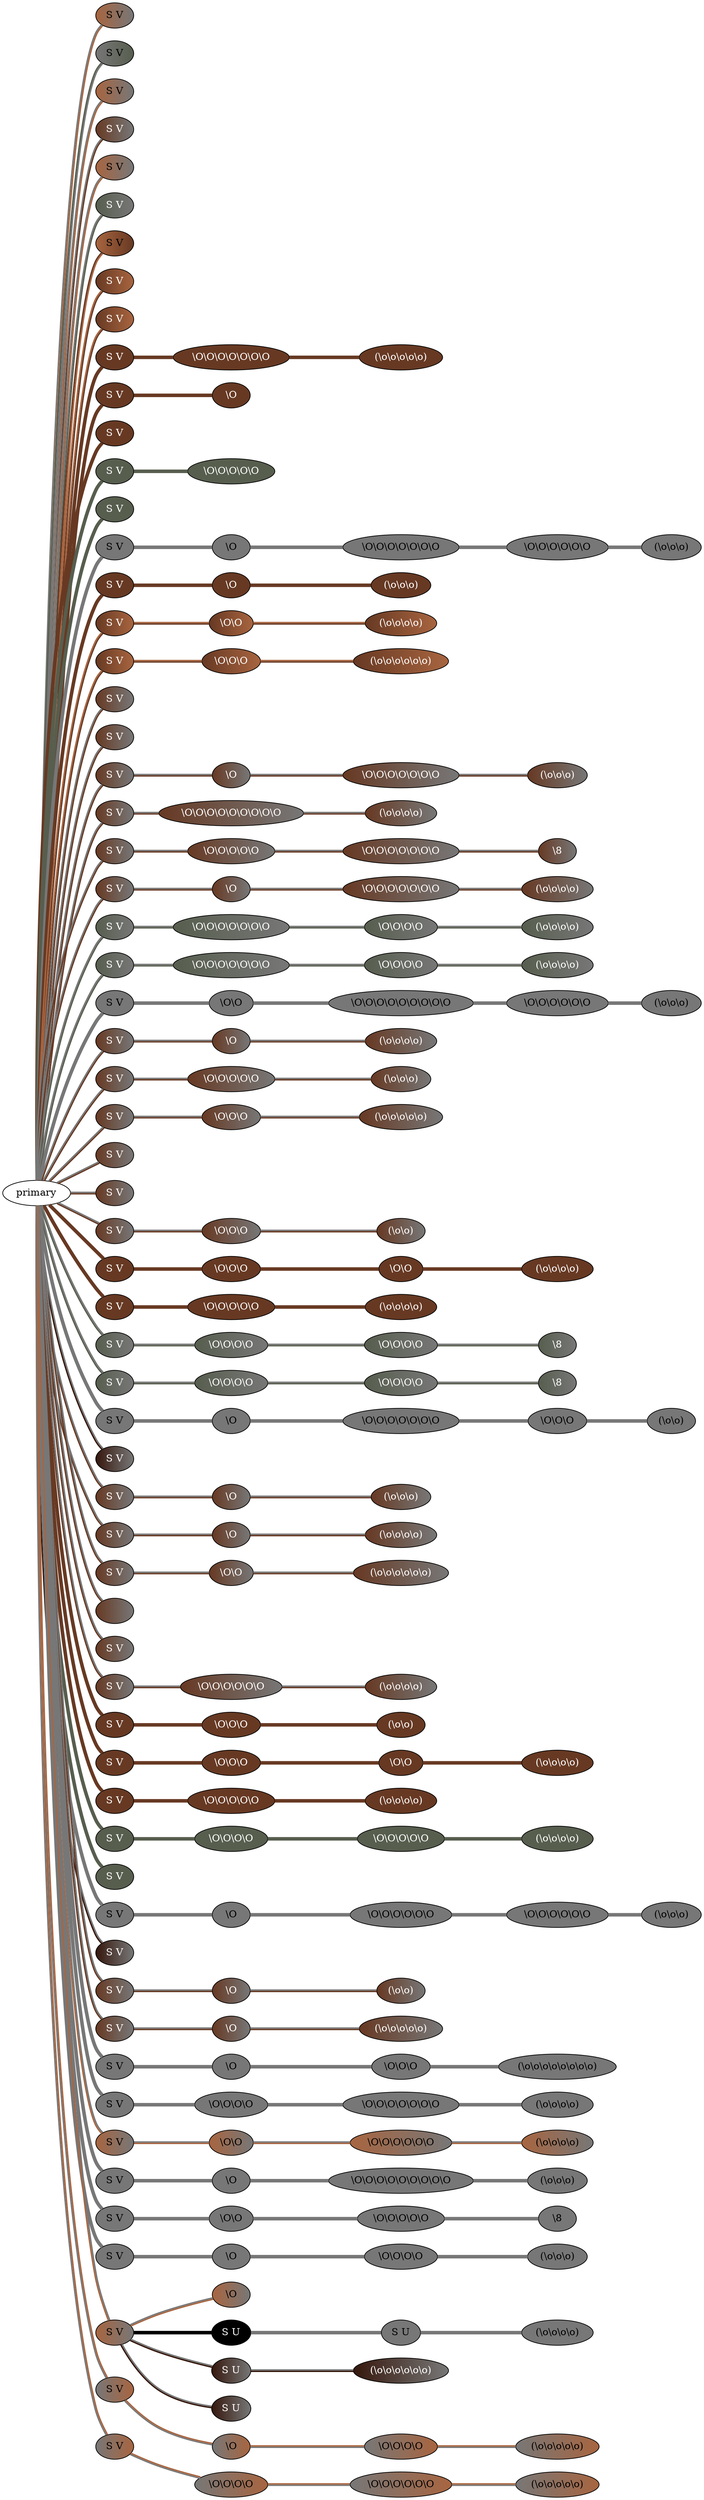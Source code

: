 graph {
 graph [rankdir=LR]
"1" [qtype="pendant_node", pendant_colors="#A86540:#777777", pendant_ply="S", pendant_attach="V", pendant_length="3.5", label="S V", style=filled, fillcolor="#A86540:#777777", fontcolor="#000000"]
"primary" -- "1" [qtype="pendant_link",penwidth=2,color="#A86540:#777777"]
"2" [qtype="pendant_node", pendant_colors="#777777:#575E4E", pendant_ply="S", pendant_attach="V", pendant_length="37.0", label="S V", style=filled, fillcolor="#777777:#575E4E", fontcolor="#000000"]
"primary" -- "2" [qtype="pendant_link",penwidth=2,color="#777777:#575E4E"]
"3" [qtype="pendant_node", pendant_colors="#A86540:#777777", pendant_ply="S", pendant_attach="V", pendant_length="73.0", label="S V", style=filled, fillcolor="#A86540:#777777", fontcolor="#000000"]
"primary" -- "3" [qtype="pendant_link",penwidth=2,color="#A86540:#777777"]
"4" [qtype="pendant_node", pendant_colors="#673923:#777777", pendant_ply="S", pendant_attach="V", pendant_length="11.0", label="S V", style=filled, fillcolor="#673923:#777777", fontcolor="#ffffff"]
"primary" -- "4" [qtype="pendant_link",penwidth=2,color="#673923:#777777"]
"5" [qtype="pendant_node", pendant_colors="#A86540:#777777", pendant_ply="S", pendant_attach="V", pendant_length="45.0", label="S V", style=filled, fillcolor="#A86540:#777777", fontcolor="#000000"]
"primary" -- "5" [qtype="pendant_link",penwidth=2,color="#A86540:#777777"]
"6" [qtype="pendant_node", pendant_colors="#575E4E:#777777", pendant_ply="S", pendant_attach="V", pendant_length="55.0", label="S V", style=filled, fillcolor="#575E4E:#777777", fontcolor="#ffffff"]
"primary" -- "6" [qtype="pendant_link",penwidth=2,color="#575E4E:#777777"]
"7" [qtype="pendant_node", pendant_colors="#A86540:#673923", pendant_ply="S", pendant_attach="V", pendant_length="41.0", label="S V", style=filled, fillcolor="#A86540:#673923", fontcolor="#000000"]
"primary" -- "7" [qtype="pendant_link",penwidth=2,color="#A86540:#673923"]
"8" [qtype="pendant_node", pendant_colors="#673923:#A86540", pendant_ply="S", pendant_attach="V", pendant_length="40.0", label="S V", style=filled, fillcolor="#673923:#A86540", fontcolor="#ffffff"]
"primary" -- "8" [qtype="pendant_link",penwidth=2,color="#673923:#A86540"]
"9" [qtype="pendant_node", pendant_colors="#673923:#A86540", pendant_ply="S", pendant_attach="V", pendant_length="3.0", label="S V", style=filled, fillcolor="#673923:#A86540", fontcolor="#ffffff"]
"primary" -- "9" [qtype="pendant_link",penwidth=2,color="#673923:#A86540"]
"10" [qtype="pendant_node", pendant_colors="#673923", pendant_ply="S", pendant_attach="V", pendant_length="35.0", label="S V", style=filled, fillcolor="#673923", fontcolor="#ffffff"]
"primary" -- "10" [qtype="pendant_link",penwidth=5,color="#673923"]
"10:0" [qtype="knot_node", knot_value="7", knot_type="S", knot_position="16.0", knot_spin="Z", label="\\O\\O\\O\\O\\O\\O\\O", style=filled, fillcolor="#673923" , fontcolor="#ffffff"]
"10" -- "10:0" [qtype="knot_link",penwidth=5,color="#673923"]
"10:1" [qtype="knot_node", knot_value="5", knot_type="L", knot_position="22.0", knot_spin="Z", label="(\\o\\o\\o\\o\\o)", style=filled, fillcolor="#673923" , fontcolor="#ffffff"]
"10:0" -- "10:1" [qtype="knot_link",penwidth=5,color="#673923"]
"11" [qtype="pendant_node", pendant_colors="#673923", pendant_ply="S", pendant_attach="V", pendant_length="9.5", label="S V", style=filled, fillcolor="#673923", fontcolor="#ffffff"]
"primary" -- "11" [qtype="pendant_link",penwidth=5,color="#673923"]
"11:0" [qtype="knot_node", knot_value="1", knot_type="S", knot_position="9.5", knot_spin="Z", label="\\O", style=filled, fillcolor="#673923" , fontcolor="#ffffff"]
"11" -- "11:0" [qtype="knot_link",penwidth=5,color="#673923"]
"12" [qtype="pendant_node", pendant_colors="#673923", pendant_ply="S", pendant_attach="V", pendant_length="1.0", label="S V", style=filled, fillcolor="#673923", fontcolor="#ffffff"]
"primary" -- "12" [qtype="pendant_link",penwidth=5,color="#673923"]
"13" [qtype="pendant_node", pendant_colors="#575E4E", pendant_ply="S", pendant_attach="V", pendant_length="15.0", label="S V", style=filled, fillcolor="#575E4E", fontcolor="#ffffff"]
"primary" -- "13" [qtype="pendant_link",penwidth=5,color="#575E4E"]
"13:0" [qtype="knot_node", knot_value="5", knot_type="S", knot_position="10.0", knot_spin="Z", label="\\O\\O\\O\\O\\O", style=filled, fillcolor="#575E4E" , fontcolor="#ffffff"]
"13" -- "13:0" [qtype="knot_link",penwidth=5,color="#575E4E"]
"14" [qtype="pendant_node", pendant_colors="#575E4E", pendant_ply="S", pendant_attach="V", pendant_length="1.0", label="S V", style=filled, fillcolor="#575E4E", fontcolor="#ffffff"]
"primary" -- "14" [qtype="pendant_link",penwidth=5,color="#575E4E"]
"15" [qtype="pendant_node", pendant_colors="#777777", pendant_ply="S", pendant_attach="V", pendant_length="32.0", label="S V", style=filled, fillcolor="#777777", fontcolor="#000000"]
"primary" -- "15" [qtype="pendant_link",penwidth=5,color="#777777"]
"15:0" [qtype="knot_node", knot_value="1", knot_type="S", knot_position="3.0", knot_spin="Z", label="\\O", style=filled, fillcolor="#777777" , fontcolor="#000000"]
"15" -- "15:0" [qtype="knot_link",penwidth=5,color="#777777"]
"15:1" [qtype="knot_node", knot_value="7", knot_type="S", knot_position="9.5", knot_spin="Z", label="\\O\\O\\O\\O\\O\\O\\O", style=filled, fillcolor="#777777" , fontcolor="#000000"]
"15:0" -- "15:1" [qtype="knot_link",penwidth=5,color="#777777"]
"15:2" [qtype="knot_node", knot_value="6", knot_type="S", knot_position="16.0", knot_spin="Z", label="\\O\\O\\O\\O\\O\\O", style=filled, fillcolor="#777777" , fontcolor="#000000"]
"15:1" -- "15:2" [qtype="knot_link",penwidth=5,color="#777777"]
"15:3" [qtype="knot_node", knot_value="3", knot_type="L", knot_position="21.5", knot_spin="Z", label="(\\o\\o\\o)", style=filled, fillcolor="#777777" , fontcolor="#000000"]
"15:2" -- "15:3" [qtype="knot_link",penwidth=5,color="#777777"]
"16" [qtype="pendant_node", pendant_colors="#673923", pendant_ply="S", pendant_attach="V", pendant_length="35.0", label="S V", style=filled, fillcolor="#673923", fontcolor="#ffffff"]
"primary" -- "16" [qtype="pendant_link",penwidth=5,color="#673923"]
"16:0" [qtype="knot_node", knot_value="1", knot_type="S", knot_position="16.0", knot_spin="Z", label="\\O", style=filled, fillcolor="#673923" , fontcolor="#ffffff"]
"16" -- "16:0" [qtype="knot_link",penwidth=5,color="#673923"]
"16:1" [qtype="knot_node", knot_value="3", knot_type="L", knot_position="23.0", knot_spin="Z", label="(\\o\\o\\o)", style=filled, fillcolor="#673923" , fontcolor="#ffffff"]
"16:0" -- "16:1" [qtype="knot_link",penwidth=5,color="#673923"]
"17" [qtype="pendant_node", pendant_colors="#673923:#A86540", pendant_ply="S", pendant_attach="V", pendant_length="37.0", label="S V", style=filled, fillcolor="#673923:#A86540", fontcolor="#ffffff"]
"primary" -- "17" [qtype="pendant_link",penwidth=2,color="#673923:#A86540"]
"17:0" [qtype="knot_node", knot_value="2", knot_type="S", knot_position="16.0", knot_spin="Z", label="\\O\\O", style=filled, fillcolor="#673923:#A86540" , fontcolor="#ffffff"]
"17" -- "17:0" [qtype="knot_link",penwidth=2,color="#673923:#A86540"]
"17:1" [qtype="knot_node", knot_value="4", knot_type="L", knot_position="24.0", knot_spin="Z", label="(\\o\\o\\o\\o)", style=filled, fillcolor="#673923:#A86540" , fontcolor="#ffffff"]
"17:0" -- "17:1" [qtype="knot_link",penwidth=2,color="#673923:#A86540"]
"18" [qtype="pendant_node", pendant_colors="#673923:#A86540", pendant_ply="S", pendant_attach="V", pendant_length="31.0", label="S V", style=filled, fillcolor="#673923:#A86540", fontcolor="#ffffff"]
"primary" -- "18" [qtype="pendant_link",penwidth=2,color="#673923:#A86540"]
"18:0" [qtype="knot_node", knot_value="3", knot_type="S", knot_position="16.0", knot_spin="Z", label="\\O\\O\\O", style=filled, fillcolor="#673923:#A86540" , fontcolor="#ffffff"]
"18" -- "18:0" [qtype="knot_link",penwidth=2,color="#673923:#A86540"]
"18:1" [qtype="knot_node", knot_value="6", knot_type="L", knot_position="22.0", knot_spin="Z", label="(\\o\\o\\o\\o\\o\\o)", style=filled, fillcolor="#673923:#A86540" , fontcolor="#ffffff"]
"18:0" -- "18:1" [qtype="knot_link",penwidth=2,color="#673923:#A86540"]
"19" [qtype="pendant_node", pendant_colors="#673923:#777777", pendant_ply="S", pendant_attach="V", pendant_length="44.0", label="S V", style=filled, fillcolor="#673923:#777777", fontcolor="#ffffff"]
"primary" -- "19" [qtype="pendant_link",penwidth=2,color="#673923:#777777"]
"20" [qtype="pendant_node", pendant_colors="#673923:#777777", pendant_ply="S", pendant_attach="V", pendant_length="47.0", label="S V", style=filled, fillcolor="#673923:#777777", fontcolor="#ffffff"]
"primary" -- "20" [qtype="pendant_link",penwidth=2,color="#673923:#777777"]
"21" [qtype="pendant_node", pendant_colors="#673923:#777777", pendant_ply="S", pendant_attach="V", pendant_length="42.0", label="S V", style=filled, fillcolor="#673923:#777777", fontcolor="#ffffff"]
"primary" -- "21" [qtype="pendant_link",penwidth=2,color="#673923:#777777"]
"21:0" [qtype="knot_node", knot_value="1", knot_type="S", knot_position="9.0", knot_spin="Z", label="\\O", style=filled, fillcolor="#673923:#777777" , fontcolor="#ffffff"]
"21" -- "21:0" [qtype="knot_link",penwidth=2,color="#673923:#777777"]
"21:1" [qtype="knot_node", knot_value="7", knot_type="S", knot_position="15.5", knot_spin="Z", label="\\O\\O\\O\\O\\O\\O\\O", style=filled, fillcolor="#673923:#777777" , fontcolor="#ffffff"]
"21:0" -- "21:1" [qtype="knot_link",penwidth=2,color="#673923:#777777"]
"21:2" [qtype="knot_node", knot_value="3", knot_type="L", knot_position="21.5", knot_spin="Z", label="(\\o\\o\\o)", style=filled, fillcolor="#673923:#777777" , fontcolor="#ffffff"]
"21:1" -- "21:2" [qtype="knot_link",penwidth=2,color="#673923:#777777"]
"22" [qtype="pendant_node", pendant_colors="#673923:#777777", pendant_ply="S", pendant_attach="V", pendant_length="29.0", label="S V", style=filled, fillcolor="#673923:#777777", fontcolor="#ffffff"]
"primary" -- "22" [qtype="pendant_link",penwidth=2,color="#673923:#777777"]
"22:0" [qtype="knot_node", knot_value="9", knot_type="S", knot_position="15.0", knot_spin="Z", label="\\O\\O\\O\\O\\O\\O\\O\\O\\O", style=filled, fillcolor="#673923:#777777" , fontcolor="#ffffff"]
"22" -- "22:0" [qtype="knot_link",penwidth=2,color="#673923:#777777"]
"22:1" [qtype="knot_node", knot_value="4", knot_type="L", knot_position="21.0", knot_spin="Z", label="(\\o\\o\\o\\o)", style=filled, fillcolor="#673923:#777777" , fontcolor="#ffffff"]
"22:0" -- "22:1" [qtype="knot_link",penwidth=2,color="#673923:#777777"]
"23" [qtype="pendant_node", pendant_colors="#673923:#777777", pendant_ply="S", pendant_attach="V", pendant_length="26.0", label="S V", style=filled, fillcolor="#673923:#777777", fontcolor="#ffffff"]
"primary" -- "23" [qtype="pendant_link",penwidth=2,color="#673923:#777777"]
"23:0" [qtype="knot_node", knot_value="5", knot_type="S", knot_position="9.5", knot_spin="Z", label="\\O\\O\\O\\O\\O", style=filled, fillcolor="#673923:#777777" , fontcolor="#ffffff"]
"23" -- "23:0" [qtype="knot_link",penwidth=2,color="#673923:#777777"]
"23:1" [qtype="knot_node", knot_value="7", knot_type="S", knot_position="16.0", knot_spin="Z", label="\\O\\O\\O\\O\\O\\O\\O", style=filled, fillcolor="#673923:#777777" , fontcolor="#ffffff"]
"23:0" -- "23:1" [qtype="knot_link",penwidth=2,color="#673923:#777777"]
"23:2" [qtype="knot_node", knot_value="1", knot_type="E", knot_position="22.0", knot_spin="Z", label="\\8", style=filled, fillcolor="#673923:#777777" , fontcolor="#ffffff"]
"23:1" -- "23:2" [qtype="knot_link",penwidth=2,color="#673923:#777777"]
"24" [qtype="pendant_node", pendant_colors="#673923:#777777", pendant_ply="S", pendant_attach="V", pendant_length="32.0", label="S V", style=filled, fillcolor="#673923:#777777", fontcolor="#ffffff"]
"primary" -- "24" [qtype="pendant_link",penwidth=2,color="#673923:#777777"]
"24:0" [qtype="knot_node", knot_value="1", knot_type="S", knot_position="9.0", knot_spin="Z", label="\\O", style=filled, fillcolor="#673923:#777777" , fontcolor="#ffffff"]
"24" -- "24:0" [qtype="knot_link",penwidth=2,color="#673923:#777777"]
"24:1" [qtype="knot_node", knot_value="7", knot_type="S", knot_position="16.0", knot_spin="Z", label="\\O\\O\\O\\O\\O\\O\\O", style=filled, fillcolor="#673923:#777777" , fontcolor="#ffffff"]
"24:0" -- "24:1" [qtype="knot_link",penwidth=2,color="#673923:#777777"]
"24:2" [qtype="knot_node", knot_value="4", knot_type="L", knot_position="21.5", knot_spin="Z", label="(\\o\\o\\o\\o)", style=filled, fillcolor="#673923:#777777" , fontcolor="#ffffff"]
"24:1" -- "24:2" [qtype="knot_link",penwidth=2,color="#673923:#777777"]
"25" [qtype="pendant_node", pendant_colors="#575E4E:#777777", pendant_ply="S", pendant_attach="V", pendant_length="38.0", label="S V", style=filled, fillcolor="#575E4E:#777777", fontcolor="#ffffff"]
"primary" -- "25" [qtype="pendant_link",penwidth=2,color="#575E4E:#777777"]
"25:0" [qtype="knot_node", knot_value="7", knot_type="S", knot_position="10.0", knot_spin="Z", label="\\O\\O\\O\\O\\O\\O\\O", style=filled, fillcolor="#575E4E:#777777" , fontcolor="#ffffff"]
"25" -- "25:0" [qtype="knot_link",penwidth=2,color="#575E4E:#777777"]
"25:1" [qtype="knot_node", knot_value="4", knot_type="S", knot_position="16.5", knot_spin="Z", label="\\O\\O\\O\\O", style=filled, fillcolor="#575E4E:#777777" , fontcolor="#ffffff"]
"25:0" -- "25:1" [qtype="knot_link",penwidth=2,color="#575E4E:#777777"]
"25:2" [qtype="knot_node", knot_value="4", knot_type="L", knot_position="23.0", knot_spin="Z", label="(\\o\\o\\o\\o)", style=filled, fillcolor="#575E4E:#777777" , fontcolor="#ffffff"]
"25:1" -- "25:2" [qtype="knot_link",penwidth=2,color="#575E4E:#777777"]
"26" [qtype="pendant_node", pendant_colors="#575E4E:#777777", pendant_ply="S", pendant_attach="V", pendant_length="41.0", label="S V", style=filled, fillcolor="#575E4E:#777777", fontcolor="#ffffff"]
"primary" -- "26" [qtype="pendant_link",penwidth=2,color="#575E4E:#777777"]
"26:0" [qtype="knot_node", knot_value="7", knot_type="S", knot_position="10.0", knot_spin="Z", label="\\O\\O\\O\\O\\O\\O\\O", style=filled, fillcolor="#575E4E:#777777" , fontcolor="#ffffff"]
"26" -- "26:0" [qtype="knot_link",penwidth=2,color="#575E4E:#777777"]
"26:1" [qtype="knot_node", knot_value="4", knot_type="S", knot_position="16.0", knot_spin="Z", label="\\O\\O\\O\\O", style=filled, fillcolor="#575E4E:#777777" , fontcolor="#ffffff"]
"26:0" -- "26:1" [qtype="knot_link",penwidth=2,color="#575E4E:#777777"]
"26:2" [qtype="knot_node", knot_value="4", knot_type="L", knot_position="22.0", knot_spin="Z", label="(\\o\\o\\o\\o)", style=filled, fillcolor="#575E4E:#777777" , fontcolor="#ffffff"]
"26:1" -- "26:2" [qtype="knot_link",penwidth=2,color="#575E4E:#777777"]
"27" [qtype="pendant_node", pendant_colors="#777777", pendant_ply="S", pendant_attach="V", pendant_length="29.0", label="S V", style=filled, fillcolor="#777777", fontcolor="#000000"]
"primary" -- "27" [qtype="pendant_link",penwidth=5,color="#777777"]
"27:0" [qtype="knot_node", knot_value="2", knot_type="S", knot_position="3.0", knot_spin="Z", label="\\O\\O", style=filled, fillcolor="#777777" , fontcolor="#000000"]
"27" -- "27:0" [qtype="knot_link",penwidth=5,color="#777777"]
"27:1" [qtype="knot_node", knot_value="9", knot_type="S", knot_position="10.0", knot_spin="Z", label="\\O\\O\\O\\O\\O\\O\\O\\O\\O", style=filled, fillcolor="#777777" , fontcolor="#000000"]
"27:0" -- "27:1" [qtype="knot_link",penwidth=5,color="#777777"]
"27:2" [qtype="knot_node", knot_value="6", knot_type="S", knot_position="16.0", knot_spin="Z", label="\\O\\O\\O\\O\\O\\O", style=filled, fillcolor="#777777" , fontcolor="#000000"]
"27:1" -- "27:2" [qtype="knot_link",penwidth=5,color="#777777"]
"27:3" [qtype="knot_node", knot_value="3", knot_type="L", knot_position="22.0", knot_spin="Z", label="(\\o\\o\\o)", style=filled, fillcolor="#777777" , fontcolor="#000000"]
"27:2" -- "27:3" [qtype="knot_link",penwidth=5,color="#777777"]
"28" [qtype="pendant_node", pendant_colors="#673923:#777777", pendant_ply="S", pendant_attach="V", pendant_length="35.0", label="S V", style=filled, fillcolor="#673923:#777777", fontcolor="#ffffff"]
"primary" -- "28" [qtype="pendant_link",penwidth=2,color="#673923:#777777"]
"28:0" [qtype="knot_node", knot_value="1", knot_type="S", knot_position="16.0", knot_spin="Z", label="\\O", style=filled, fillcolor="#673923:#777777" , fontcolor="#ffffff"]
"28" -- "28:0" [qtype="knot_link",penwidth=2,color="#673923:#777777"]
"28:1" [qtype="knot_node", knot_value="4", knot_type="L", knot_position="23.0", knot_spin="Z", label="(\\o\\o\\o\\o)", style=filled, fillcolor="#673923:#777777" , fontcolor="#ffffff"]
"28:0" -- "28:1" [qtype="knot_link",penwidth=2,color="#673923:#777777"]
"29" [qtype="pendant_node", pendant_colors="#673923:#777777", pendant_ply="S", pendant_attach="V", pendant_length="31.0", label="S V", style=filled, fillcolor="#673923:#777777", fontcolor="#ffffff"]
"primary" -- "29" [qtype="pendant_link",penwidth=2,color="#673923:#777777"]
"29:0" [qtype="knot_node", knot_value="5", knot_type="S", knot_position="16.5", knot_spin="Z", label="\\O\\O\\O\\O\\O", style=filled, fillcolor="#673923:#777777" , fontcolor="#ffffff"]
"29" -- "29:0" [qtype="knot_link",penwidth=2,color="#673923:#777777"]
"29:1" [qtype="knot_node", knot_value="3", knot_type="L", knot_position="23.0", knot_spin="Z", label="(\\o\\o\\o)", style=filled, fillcolor="#673923:#777777" , fontcolor="#ffffff"]
"29:0" -- "29:1" [qtype="knot_link",penwidth=2,color="#673923:#777777"]
"30" [qtype="pendant_node", pendant_colors="#673923:#777777", pendant_ply="S", pendant_attach="V", pendant_length="39.0", label="S V", style=filled, fillcolor="#673923:#777777", fontcolor="#ffffff"]
"primary" -- "30" [qtype="pendant_link",penwidth=2,color="#673923:#777777"]
"30:0" [qtype="knot_node", knot_value="3", knot_type="S", knot_position="16.0", knot_spin="Z", label="\\O\\O\\O", style=filled, fillcolor="#673923:#777777" , fontcolor="#ffffff"]
"30" -- "30:0" [qtype="knot_link",penwidth=2,color="#673923:#777777"]
"30:1" [qtype="knot_node", knot_value="5", knot_type="L", knot_position="22.0", knot_spin="Z", label="(\\o\\o\\o\\o\\o)", style=filled, fillcolor="#673923:#777777" , fontcolor="#ffffff"]
"30:0" -- "30:1" [qtype="knot_link",penwidth=2,color="#673923:#777777"]
"31" [qtype="pendant_node", pendant_colors="#673923:#777777", pendant_ply="S", pendant_attach="V", pendant_length="50.0", label="S V", style=filled, fillcolor="#673923:#777777", fontcolor="#ffffff"]
"primary" -- "31" [qtype="pendant_link",penwidth=2,color="#673923:#777777"]
"32" [qtype="pendant_node", pendant_colors="#673923:#777777", pendant_ply="S", pendant_attach="V", pendant_length="8.0", label="S V", style=filled, fillcolor="#673923:#777777", fontcolor="#ffffff"]
"primary" -- "32" [qtype="pendant_link",penwidth=2,color="#673923:#777777"]
"33" [qtype="pendant_node", pendant_colors="#673923:#777777", pendant_ply="S", pendant_attach="V", pendant_length="46.0", label="S V", style=filled, fillcolor="#673923:#777777", fontcolor="#ffffff"]
"primary" -- "33" [qtype="pendant_link",penwidth=2,color="#673923:#777777"]
"33:0" [qtype="knot_node", knot_value="3", knot_type="S", knot_position="15.5", knot_spin="Z", label="\\O\\O\\O", style=filled, fillcolor="#673923:#777777" , fontcolor="#ffffff"]
"33" -- "33:0" [qtype="knot_link",penwidth=2,color="#673923:#777777"]
"33:1" [qtype="knot_node", knot_value="2", knot_type="L", knot_position="22.0", knot_spin="Z", label="(\\o\\o)", style=filled, fillcolor="#673923:#777777" , fontcolor="#ffffff"]
"33:0" -- "33:1" [qtype="knot_link",penwidth=2,color="#673923:#777777"]
"34" [qtype="pendant_node", pendant_colors="#673923", pendant_ply="S", pendant_attach="V", pendant_length="29.0", label="S V", style=filled, fillcolor="#673923", fontcolor="#ffffff"]
"primary" -- "34" [qtype="pendant_link",penwidth=5,color="#673923"]
"34:0" [qtype="knot_node", knot_value="3", knot_type="S", knot_position="9.0", knot_spin="Z", label="\\O\\O\\O", style=filled, fillcolor="#673923" , fontcolor="#ffffff"]
"34" -- "34:0" [qtype="knot_link",penwidth=5,color="#673923"]
"34:1" [qtype="knot_node", knot_value="2", knot_type="S", knot_position="15.0", knot_spin="Z", label="\\O\\O", style=filled, fillcolor="#673923" , fontcolor="#ffffff"]
"34:0" -- "34:1" [qtype="knot_link",penwidth=5,color="#673923"]
"34:2" [qtype="knot_node", knot_value="4", knot_type="L", knot_position="21.5", knot_spin="Z", label="(\\o\\o\\o\\o)", style=filled, fillcolor="#673923" , fontcolor="#ffffff"]
"34:1" -- "34:2" [qtype="knot_link",penwidth=5,color="#673923"]
"35" [qtype="pendant_node", pendant_colors="#673923", pendant_ply="S", pendant_attach="V", pendant_length="40.0", label="S V", style=filled, fillcolor="#673923", fontcolor="#ffffff"]
"primary" -- "35" [qtype="pendant_link",penwidth=5,color="#673923"]
"35:0" [qtype="knot_node", knot_value="5", knot_type="S", knot_position="16.5", knot_spin="Z", label="\\O\\O\\O\\O\\O", style=filled, fillcolor="#673923" , fontcolor="#ffffff"]
"35" -- "35:0" [qtype="knot_link",penwidth=5,color="#673923"]
"35:1" [qtype="knot_node", knot_value="4", knot_type="L", knot_position="22.5", knot_spin="Z", label="(\\o\\o\\o\\o)", style=filled, fillcolor="#673923" , fontcolor="#ffffff"]
"35:0" -- "35:1" [qtype="knot_link",penwidth=5,color="#673923"]
"36" [qtype="pendant_node", pendant_colors="#575E4E:#777777", pendant_ply="S", pendant_attach="V", pendant_length="45.0", label="S V", style=filled, fillcolor="#575E4E:#777777", fontcolor="#ffffff"]
"primary" -- "36" [qtype="pendant_link",penwidth=2,color="#575E4E:#777777"]
"36:0" [qtype="knot_node", knot_value="4", knot_type="S", knot_position="10.0", knot_spin="Z", label="\\O\\O\\O\\O", style=filled, fillcolor="#575E4E:#777777" , fontcolor="#ffffff"]
"36" -- "36:0" [qtype="knot_link",penwidth=2,color="#575E4E:#777777"]
"36:1" [qtype="knot_node", knot_value="4", knot_type="S", knot_position="16.0", knot_spin="Z", label="\\O\\O\\O\\O", style=filled, fillcolor="#575E4E:#777777" , fontcolor="#ffffff"]
"36:0" -- "36:1" [qtype="knot_link",penwidth=2,color="#575E4E:#777777"]
"36:2" [qtype="knot_node", knot_value="1", knot_type="E", knot_position="22.0", knot_spin="Z", label="\\8", style=filled, fillcolor="#575E4E:#777777" , fontcolor="#ffffff"]
"36:1" -- "36:2" [qtype="knot_link",penwidth=2,color="#575E4E:#777777"]
"37" [qtype="pendant_node", pendant_colors="#575E4E:#777777", pendant_ply="S", pendant_attach="V", pendant_length="47.0", label="S V", style=filled, fillcolor="#575E4E:#777777", fontcolor="#ffffff"]
"primary" -- "37" [qtype="pendant_link",penwidth=2,color="#575E4E:#777777"]
"37:0" [qtype="knot_node", knot_value="4", knot_type="S", knot_position="10.0", knot_spin="Z", label="\\O\\O\\O\\O", style=filled, fillcolor="#575E4E:#777777" , fontcolor="#ffffff"]
"37" -- "37:0" [qtype="knot_link",penwidth=2,color="#575E4E:#777777"]
"37:1" [qtype="knot_node", knot_value="4", knot_type="S", knot_position="16.0", knot_spin="Z", label="\\O\\O\\O\\O", style=filled, fillcolor="#575E4E:#777777" , fontcolor="#ffffff"]
"37:0" -- "37:1" [qtype="knot_link",penwidth=2,color="#575E4E:#777777"]
"37:2" [qtype="knot_node", knot_value="1", knot_type="E", knot_position="23.0", knot_spin="Z", label="\\8", style=filled, fillcolor="#575E4E:#777777" , fontcolor="#ffffff"]
"37:1" -- "37:2" [qtype="knot_link",penwidth=2,color="#575E4E:#777777"]
"38" [qtype="pendant_node", pendant_colors="#777777", pendant_ply="S", pendant_attach="V", pendant_length="40.0", label="S V", style=filled, fillcolor="#777777", fontcolor="#000000"]
"primary" -- "38" [qtype="pendant_link",penwidth=5,color="#777777"]
"38:0" [qtype="knot_node", knot_value="1", knot_type="S", knot_position="3.0", knot_spin="Z", label="\\O", style=filled, fillcolor="#777777" , fontcolor="#000000"]
"38" -- "38:0" [qtype="knot_link",penwidth=5,color="#777777"]
"38:1" [qtype="knot_node", knot_value="7", knot_type="S", knot_position="10.0", knot_spin="Z", label="\\O\\O\\O\\O\\O\\O\\O", style=filled, fillcolor="#777777" , fontcolor="#000000"]
"38:0" -- "38:1" [qtype="knot_link",penwidth=5,color="#777777"]
"38:2" [qtype="knot_node", knot_value="3", knot_type="S", knot_position="16.0", knot_spin="Z", label="\\O\\O\\O", style=filled, fillcolor="#777777" , fontcolor="#000000"]
"38:1" -- "38:2" [qtype="knot_link",penwidth=5,color="#777777"]
"38:3" [qtype="knot_node", knot_value="2", knot_type="L", knot_position="22.5", knot_spin="Z", label="(\\o\\o)", style=filled, fillcolor="#777777" , fontcolor="#000000"]
"38:2" -- "38:3" [qtype="knot_link",penwidth=5,color="#777777"]
"39" [qtype="pendant_node", pendant_colors="#35170C:#777777", pendant_ply="S", pendant_attach="V", pendant_length="46.0", label="S V", style=filled, fillcolor="#35170C:#777777", fontcolor="#ffffff"]
"primary" -- "39" [qtype="pendant_link",penwidth=2,color="#35170C:#777777"]
"40" [qtype="pendant_node", pendant_colors="#673923:#777777", pendant_ply="S", pendant_attach="V", pendant_length="54.0", label="S V", style=filled, fillcolor="#673923:#777777", fontcolor="#ffffff"]
"primary" -- "40" [qtype="pendant_link",penwidth=2,color="#673923:#777777"]
"40:0" [qtype="knot_node", knot_value="1", knot_type="S", knot_position="16.0", knot_spin="Z", label="\\O", style=filled, fillcolor="#673923:#777777" , fontcolor="#ffffff"]
"40" -- "40:0" [qtype="knot_link",penwidth=2,color="#673923:#777777"]
"40:1" [qtype="knot_node", knot_value="3", knot_type="L", knot_position="22.5", knot_spin="Z", label="(\\o\\o\\o)", style=filled, fillcolor="#673923:#777777" , fontcolor="#ffffff"]
"40:0" -- "40:1" [qtype="knot_link",penwidth=2,color="#673923:#777777"]
"41" [qtype="pendant_node", pendant_colors="#673923:#777777", pendant_ply="S", pendant_attach="V", pendant_length="32.0", label="S V", style=filled, fillcolor="#673923:#777777", fontcolor="#ffffff"]
"primary" -- "41" [qtype="pendant_link",penwidth=2,color="#673923:#777777"]
"41:0" [qtype="knot_node", knot_value="1", knot_type="S", knot_position="15.5", knot_spin="Z", label="\\O", style=filled, fillcolor="#673923:#777777" , fontcolor="#ffffff"]
"41" -- "41:0" [qtype="knot_link",penwidth=2,color="#673923:#777777"]
"41:1" [qtype="knot_node", knot_value="4", knot_type="L", knot_position="22.0", knot_spin="Z", label="(\\o\\o\\o\\o)", style=filled, fillcolor="#673923:#777777" , fontcolor="#ffffff"]
"41:0" -- "41:1" [qtype="knot_link",penwidth=2,color="#673923:#777777"]
"42" [qtype="pendant_node", pendant_colors="#673923:#777777", pendant_ply="S", pendant_attach="V", pendant_length="37.0", label="S V", style=filled, fillcolor="#673923:#777777", fontcolor="#ffffff"]
"primary" -- "42" [qtype="pendant_link",penwidth=2,color="#673923:#777777"]
"42:0" [qtype="knot_node", knot_value="2", knot_type="S", knot_position="16.0", knot_spin="Z", label="\\O\\O", style=filled, fillcolor="#673923:#777777" , fontcolor="#ffffff"]
"42" -- "42:0" [qtype="knot_link",penwidth=2,color="#673923:#777777"]
"42:1" [qtype="knot_node", knot_value="6", knot_type="L", knot_position="22.0", knot_spin="Z", label="(\\o\\o\\o\\o\\o\\o)", style=filled, fillcolor="#673923:#777777" , fontcolor="#ffffff"]
"42:0" -- "42:1" [qtype="knot_link",penwidth=2,color="#673923:#777777"]
"43" [qtype="pendant_node", pendant_colors="#673923:#777777", pendant_ply="", pendant_attach="", pendant_length="", label=" ", style=filled, fillcolor="#673923:#777777", fontcolor="#ffffff"]
"primary" -- "43" [qtype="pendant_link",penwidth=2,color="#673923:#777777"]
"44" [qtype="pendant_node", pendant_colors="#673923:#777777", pendant_ply="S", pendant_attach="V", pendant_length="10.0", label="S V", style=filled, fillcolor="#673923:#777777", fontcolor="#ffffff"]
"primary" -- "44" [qtype="pendant_link",penwidth=2,color="#673923:#777777"]
"45" [qtype="pendant_node", pendant_colors="#673923:#777777", pendant_ply="S", pendant_attach="V", pendant_length="45.0", label="S V", style=filled, fillcolor="#673923:#777777", fontcolor="#ffffff"]
"primary" -- "45" [qtype="pendant_link",penwidth=2,color="#673923:#777777"]
"45:0" [qtype="knot_node", knot_value="6", knot_type="S", knot_position="16.5", knot_spin="Z", label="\\O\\O\\O\\O\\O\\O", style=filled, fillcolor="#673923:#777777" , fontcolor="#ffffff"]
"45" -- "45:0" [qtype="knot_link",penwidth=2,color="#673923:#777777"]
"45:1" [qtype="knot_node", knot_value="4", knot_type="L", knot_position="23.0", knot_spin="Z", label="(\\o\\o\\o\\o)", style=filled, fillcolor="#673923:#777777" , fontcolor="#ffffff"]
"45:0" -- "45:1" [qtype="knot_link",penwidth=2,color="#673923:#777777"]
"46" [qtype="pendant_node", pendant_colors="#673923", pendant_ply="S", pendant_attach="V", pendant_length="52.0", label="S V", style=filled, fillcolor="#673923", fontcolor="#ffffff"]
"primary" -- "46" [qtype="pendant_link",penwidth=5,color="#673923"]
"46:0" [qtype="knot_node", knot_value="3", knot_type="S", knot_position="16.0", knot_spin="Z", label="\\O\\O\\O", style=filled, fillcolor="#673923" , fontcolor="#ffffff"]
"46" -- "46:0" [qtype="knot_link",penwidth=5,color="#673923"]
"46:1" [qtype="knot_node", knot_value="2", knot_type="L", knot_position="22.5", knot_spin="Z", label="(\\o\\o)", style=filled, fillcolor="#673923" , fontcolor="#ffffff"]
"46:0" -- "46:1" [qtype="knot_link",penwidth=5,color="#673923"]
"47" [qtype="pendant_node", pendant_colors="#673923", pendant_ply="S", pendant_attach="V", pendant_length="38.0", label="S V", style=filled, fillcolor="#673923", fontcolor="#ffffff"]
"primary" -- "47" [qtype="pendant_link",penwidth=5,color="#673923"]
"47:0" [qtype="knot_node", knot_value="3", knot_type="S", knot_position="10.0", knot_spin="Z", label="\\O\\O\\O", style=filled, fillcolor="#673923" , fontcolor="#ffffff"]
"47" -- "47:0" [qtype="knot_link",penwidth=5,color="#673923"]
"47:1" [qtype="knot_node", knot_value="2", knot_type="S", knot_position="16.0", knot_spin="Z", label="\\O\\O", style=filled, fillcolor="#673923" , fontcolor="#ffffff"]
"47:0" -- "47:1" [qtype="knot_link",penwidth=5,color="#673923"]
"47:2" [qtype="knot_node", knot_value="4", knot_type="L", knot_position="23.0", knot_spin="Z", label="(\\o\\o\\o\\o)", style=filled, fillcolor="#673923" , fontcolor="#ffffff"]
"47:1" -- "47:2" [qtype="knot_link",penwidth=5,color="#673923"]
"48" [qtype="pendant_node", pendant_colors="#673923", pendant_ply="S", pendant_attach="V", pendant_length="41.0", label="S V", style=filled, fillcolor="#673923", fontcolor="#ffffff"]
"primary" -- "48" [qtype="pendant_link",penwidth=5,color="#673923"]
"48:0" [qtype="knot_node", knot_value="5", knot_type="S", knot_position="16.0", knot_spin="Z", label="\\O\\O\\O\\O\\O", style=filled, fillcolor="#673923" , fontcolor="#ffffff"]
"48" -- "48:0" [qtype="knot_link",penwidth=5,color="#673923"]
"48:1" [qtype="knot_node", knot_value="4", knot_type="L", knot_position="22.0", knot_spin="Z", label="(\\o\\o\\o\\o)", style=filled, fillcolor="#673923" , fontcolor="#ffffff"]
"48:0" -- "48:1" [qtype="knot_link",penwidth=5,color="#673923"]
"49" [qtype="pendant_node", pendant_colors="#575E4E", pendant_ply="S", pendant_attach="V", pendant_length="44.0", label="S V", style=filled, fillcolor="#575E4E", fontcolor="#ffffff"]
"primary" -- "49" [qtype="pendant_link",penwidth=5,color="#575E4E"]
"49:0" [qtype="knot_node", knot_value="4", knot_type="S", knot_position="10.0", knot_spin="Z", label="\\O\\O\\O\\O", style=filled, fillcolor="#575E4E" , fontcolor="#ffffff"]
"49" -- "49:0" [qtype="knot_link",penwidth=5,color="#575E4E"]
"49:1" [qtype="knot_node", knot_value="5", knot_type="S", knot_position="17.0", knot_spin="Z", label="\\O\\O\\O\\O\\O", style=filled, fillcolor="#575E4E" , fontcolor="#ffffff"]
"49:0" -- "49:1" [qtype="knot_link",penwidth=5,color="#575E4E"]
"49:2" [qtype="knot_node", knot_value="4", knot_type="L", knot_position="24.0", knot_spin="Z", label="(\\o\\o\\o\\o)", style=filled, fillcolor="#575E4E" , fontcolor="#ffffff"]
"49:1" -- "49:2" [qtype="knot_link",penwidth=5,color="#575E4E"]
"50" [qtype="pendant_node", pendant_colors="#575E4E", pendant_ply="S", pendant_attach="V", pendant_length="8.0", label="S V", style=filled, fillcolor="#575E4E", fontcolor="#ffffff"]
"primary" -- "50" [qtype="pendant_link",penwidth=5,color="#575E4E"]
"51" [qtype="pendant_node", pendant_colors="#777777", pendant_ply="S", pendant_attach="V", pendant_length="37.0", label="S V", style=filled, fillcolor="#777777", fontcolor="#000000"]
"primary" -- "51" [qtype="pendant_link",penwidth=5,color="#777777"]
"51:0" [qtype="knot_node", knot_value="1", knot_type="S", knot_position="3.5", knot_spin="Z", label="\\O", style=filled, fillcolor="#777777" , fontcolor="#000000"]
"51" -- "51:0" [qtype="knot_link",penwidth=5,color="#777777"]
"51:1" [qtype="knot_node", knot_value="6", knot_type="S", knot_position="10.0", knot_spin="Z", label="\\O\\O\\O\\O\\O\\O", style=filled, fillcolor="#777777" , fontcolor="#000000"]
"51:0" -- "51:1" [qtype="knot_link",penwidth=5,color="#777777"]
"51:2" [qtype="knot_node", knot_value="6", knot_type="S", knot_position="16.5", knot_spin="Z", label="\\O\\O\\O\\O\\O\\O", style=filled, fillcolor="#777777" , fontcolor="#000000"]
"51:1" -- "51:2" [qtype="knot_link",penwidth=5,color="#777777"]
"51:3" [qtype="knot_node", knot_value="3", knot_type="L", knot_position="22.0", knot_spin="Z", label="(\\o\\o\\o)", style=filled, fillcolor="#777777" , fontcolor="#000000"]
"51:2" -- "51:3" [qtype="knot_link",penwidth=5,color="#777777"]
"52" [qtype="pendant_node", pendant_colors="#35170C:#777777", pendant_ply="S", pendant_attach="V", pendant_length="50.0", label="S V", style=filled, fillcolor="#35170C:#777777", fontcolor="#ffffff"]
"primary" -- "52" [qtype="pendant_link",penwidth=2,color="#35170C:#777777"]
"53" [qtype="pendant_node", pendant_colors="#673923:#777777", pendant_ply="S", pendant_attach="V", pendant_length="48.0", label="S V", style=filled, fillcolor="#673923:#777777", fontcolor="#ffffff"]
"primary" -- "53" [qtype="pendant_link",penwidth=2,color="#673923:#777777"]
"53:0" [qtype="knot_node", knot_value="1", knot_type="S", knot_position="16.0", knot_spin="Z", label="\\O", style=filled, fillcolor="#673923:#777777" , fontcolor="#ffffff"]
"53" -- "53:0" [qtype="knot_link",penwidth=2,color="#673923:#777777"]
"53:1" [qtype="knot_node", knot_value="2", knot_type="L", knot_position="23.0", knot_spin="Z", label="(\\o\\o)", style=filled, fillcolor="#673923:#777777" , fontcolor="#ffffff"]
"53:0" -- "53:1" [qtype="knot_link",penwidth=2,color="#673923:#777777"]
"54" [qtype="pendant_node", pendant_colors="#673923:#777777", pendant_ply="S", pendant_attach="V", pendant_length="41.0", label="S V", style=filled, fillcolor="#673923:#777777", fontcolor="#ffffff"]
"primary" -- "54" [qtype="pendant_link",penwidth=2,color="#673923:#777777"]
"54:0" [qtype="knot_node", knot_value="1", knot_type="S", knot_position="16.0", knot_spin="Z", label="\\O", style=filled, fillcolor="#673923:#777777" , fontcolor="#ffffff"]
"54" -- "54:0" [qtype="knot_link",penwidth=2,color="#673923:#777777"]
"54:1" [qtype="knot_node", knot_value="5", knot_type="L", knot_position="23.0", knot_spin="Z", label="(\\o\\o\\o\\o\\o)", style=filled, fillcolor="#673923:#777777" , fontcolor="#ffffff"]
"54:0" -- "54:1" [qtype="knot_link",penwidth=2,color="#673923:#777777"]
"55" [qtype="pendant_node", pendant_colors="#777777", pendant_ply="S", pendant_attach="V", pendant_length="30.0", label="S V", style=filled, fillcolor="#777777", fontcolor="#000000"]
"primary" -- "55" [qtype="pendant_link",penwidth=5,color="#777777"]
"55:0" [qtype="knot_node", knot_value="1", knot_type="S", knot_position="9.5", knot_spin="Z", label="\\O", style=filled, fillcolor="#777777" , fontcolor="#000000"]
"55" -- "55:0" [qtype="knot_link",penwidth=5,color="#777777"]
"55:1" [qtype="knot_node", knot_value="3", knot_type="S", knot_position="16.5", knot_spin="Z", label="\\O\\O\\O", style=filled, fillcolor="#777777" , fontcolor="#000000"]
"55:0" -- "55:1" [qtype="knot_link",penwidth=5,color="#777777"]
"55:2" [qtype="knot_node", knot_value="8", knot_type="L", knot_position="23.0", knot_spin="Z", label="(\\o\\o\\o\\o\\o\\o\\o\\o)", style=filled, fillcolor="#777777" , fontcolor="#000000"]
"55:1" -- "55:2" [qtype="knot_link",penwidth=5,color="#777777"]
"56" [qtype="pendant_node", pendant_colors="#777777", pendant_ply="S", pendant_attach="V", pendant_length="44.0", label="S V", style=filled, fillcolor="#777777", fontcolor="#000000"]
"primary" -- "56" [qtype="pendant_link",penwidth=5,color="#777777"]
"56:0" [qtype="knot_node", knot_value="4", knot_type="S", knot_position="10.0", knot_spin="Z", label="\\O\\O\\O\\O", style=filled, fillcolor="#777777" , fontcolor="#000000"]
"56" -- "56:0" [qtype="knot_link",penwidth=5,color="#777777"]
"56:1" [qtype="knot_node", knot_value="7", knot_type="S", knot_position="17.0", knot_spin="Z", label="\\O\\O\\O\\O\\O\\O\\O", style=filled, fillcolor="#777777" , fontcolor="#000000"]
"56:0" -- "56:1" [qtype="knot_link",penwidth=5,color="#777777"]
"56:2" [qtype="knot_node", knot_value="4", knot_type="L", knot_position="23.0", knot_spin="Z", label="(\\o\\o\\o\\o)", style=filled, fillcolor="#777777" , fontcolor="#000000"]
"56:1" -- "56:2" [qtype="knot_link",penwidth=5,color="#777777"]
"57" [qtype="pendant_node", pendant_colors="#A86540:#777777", pendant_ply="S", pendant_attach="V", pendant_length="42.0", label="S V", style=filled, fillcolor="#A86540:#777777", fontcolor="#000000"]
"primary" -- "57" [qtype="pendant_link",penwidth=2,color="#A86540:#777777"]
"57:0" [qtype="knot_node", knot_value="2", knot_type="S", knot_position="9.5", knot_spin="Z", label="\\O\\O", style=filled, fillcolor="#A86540:#777777" , fontcolor="#000000"]
"57" -- "57:0" [qtype="knot_link",penwidth=2,color="#A86540:#777777"]
"57:1" [qtype="knot_node", knot_value="6", knot_type="S", knot_position="16.5", knot_spin="Z", label="\\O\\O\\O\\O\\O\\O", style=filled, fillcolor="#A86540:#777777" , fontcolor="#000000"]
"57:0" -- "57:1" [qtype="knot_link",penwidth=2,color="#A86540:#777777"]
"57:2" [qtype="knot_node", knot_value="4", knot_type="L", knot_position="22.5", knot_spin="Z", label="(\\o\\o\\o\\o)", style=filled, fillcolor="#A86540:#777777" , fontcolor="#000000"]
"57:1" -- "57:2" [qtype="knot_link",penwidth=2,color="#A86540:#777777"]
"58" [qtype="pendant_node", pendant_colors="#777777", pendant_ply="S", pendant_attach="V", pendant_length="42.0", label="S V", style=filled, fillcolor="#777777", fontcolor="#000000"]
"primary" -- "58" [qtype="pendant_link",penwidth=5,color="#777777"]
"58:0" [qtype="knot_node", knot_value="1", knot_type="S", knot_position="9.5", knot_spin="Z", label="\\O", style=filled, fillcolor="#777777" , fontcolor="#000000"]
"58" -- "58:0" [qtype="knot_link",penwidth=5,color="#777777"]
"58:1" [qtype="knot_node", knot_value="9", knot_type="S", knot_position="17.0", knot_spin="Z", label="\\O\\O\\O\\O\\O\\O\\O\\O\\O", style=filled, fillcolor="#777777" , fontcolor="#000000"]
"58:0" -- "58:1" [qtype="knot_link",penwidth=5,color="#777777"]
"58:2" [qtype="knot_node", knot_value="3", knot_type="L", knot_position="23.0", knot_spin="Z", label="(\\o\\o\\o)", style=filled, fillcolor="#777777" , fontcolor="#000000"]
"58:1" -- "58:2" [qtype="knot_link",penwidth=5,color="#777777"]
"59" [qtype="pendant_node", pendant_colors="#777777", pendant_ply="S", pendant_attach="V", pendant_length="55.0", label="S V", style=filled, fillcolor="#777777", fontcolor="#000000"]
"primary" -- "59" [qtype="pendant_link",penwidth=5,color="#777777"]
"59:0" [qtype="knot_node", knot_value="2", knot_type="S", knot_position="9.0", knot_spin="Z", label="\\O\\O", style=filled, fillcolor="#777777" , fontcolor="#000000"]
"59" -- "59:0" [qtype="knot_link",penwidth=5,color="#777777"]
"59:1" [qtype="knot_node", knot_value="5", knot_type="S", knot_position="16.0", knot_spin="Z", label="\\O\\O\\O\\O\\O", style=filled, fillcolor="#777777" , fontcolor="#000000"]
"59:0" -- "59:1" [qtype="knot_link",penwidth=5,color="#777777"]
"59:2" [qtype="knot_node", knot_value="1", knot_type="E", knot_position="23.0", knot_spin="Z", label="\\8", style=filled, fillcolor="#777777" , fontcolor="#000000"]
"59:1" -- "59:2" [qtype="knot_link",penwidth=5,color="#777777"]
"60" [qtype="pendant_node", pendant_colors="#777777", pendant_ply="S", pendant_attach="V", pendant_length="49.0", label="S V", style=filled, fillcolor="#777777", fontcolor="#000000"]
"primary" -- "60" [qtype="pendant_link",penwidth=5,color="#777777"]
"60:0" [qtype="knot_node", knot_value="1", knot_type="S", knot_position="10.0", knot_spin="Z", label="\\O", style=filled, fillcolor="#777777" , fontcolor="#000000"]
"60" -- "60:0" [qtype="knot_link",penwidth=5,color="#777777"]
"60:1" [qtype="knot_node", knot_value="4", knot_type="S", knot_position="17.0", knot_spin="Z", label="\\O\\O\\O\\O", style=filled, fillcolor="#777777" , fontcolor="#000000"]
"60:0" -- "60:1" [qtype="knot_link",penwidth=5,color="#777777"]
"60:2" [qtype="knot_node", knot_value="3", knot_type="L", knot_position="23.5", knot_spin="Z", label="(\\o\\o\\o)", style=filled, fillcolor="#777777" , fontcolor="#000000"]
"60:1" -- "60:2" [qtype="knot_link",penwidth=5,color="#777777"]
"61" [qtype="pendant_node", pendant_colors="#A86540:#777777", pendant_ply="S", pendant_attach="V", pendant_length="5.5", label="S V", style=filled, fillcolor="#A86540:#777777", fontcolor="#000000"]
"primary" -- "61" [qtype="pendant_link",penwidth=2,color="#A86540:#777777"]
"61:0" [qtype="knot_node", knot_value="1", knot_type="S", knot_position="3.0", knot_spin="Z", label="\\O", style=filled, fillcolor="#A86540:#777777" , fontcolor="#000000"]
"61" -- "61:0" [qtype="knot_link",penwidth=2,color="#A86540:#777777"]
"61s1" [qtype="pendant_node", pendant_colors="#000000", pendant_ply="S", pendant_attach="U", pendant_length="1.0", label="S U", style=filled, fillcolor="#000000", fontcolor="#ffffff"]
"61" -- "61s1" [qtype="pendant_link",penwidth=5,color="#000000"]
"61s1s1" [qtype="pendant_node", pendant_colors="#777777", pendant_ply="S", pendant_attach="U", pendant_length="38.0", label="S U", style=filled, fillcolor="#777777", fontcolor="#000000"]
"61s1" -- "61s1s1" [qtype="pendant_link",penwidth=5,color="#777777"]
"61s1s1:0" [qtype="knot_node", knot_value="4", knot_type="L", knot_position="17.5", knot_spin="Z", label="(\\o\\o\\o\\o)", style=filled, fillcolor="#777777" , fontcolor="#000000"]
"61s1s1" -- "61s1s1:0" [qtype="knot_link",penwidth=5,color="#777777"]
"61s2" [qtype="pendant_node", pendant_colors="#35170C:#777777", pendant_ply="S", pendant_attach="U", pendant_length="29.0", label="S U", style=filled, fillcolor="#35170C:#777777", fontcolor="#ffffff"]
"61" -- "61s2" [qtype="pendant_link",penwidth=2,color="#35170C:#777777"]
"61s2:0" [qtype="knot_node", knot_value="6", knot_type="L", knot_position="18.0", knot_spin="Z", label="(\\o\\o\\o\\o\\o\\o)", style=filled, fillcolor="#35170C:#777777" , fontcolor="#ffffff"]
"61s2" -- "61s2:0" [qtype="knot_link",penwidth=2,color="#35170C:#777777"]
"61s3" [qtype="pendant_node", pendant_colors="#35170C:#777777", pendant_ply="S", pendant_attach="U", pendant_length="50.0", label="S U", style=filled, fillcolor="#35170C:#777777", fontcolor="#ffffff"]
"61" -- "61s3" [qtype="pendant_link",penwidth=2,color="#35170C:#777777"]
"62" [qtype="pendant_node", pendant_colors="#777777:#A86540", pendant_ply="S", pendant_attach="V", pendant_length="47.0", label="S V", style=filled, fillcolor="#777777:#A86540", fontcolor="#000000"]
"primary" -- "62" [qtype="pendant_link",penwidth=2,color="#777777:#A86540"]
"62:0" [qtype="knot_node", knot_value="1", knot_type="S", knot_position="9.0", knot_spin="Z", label="\\O", style=filled, fillcolor="#777777:#A86540" , fontcolor="#000000"]
"62" -- "62:0" [qtype="knot_link",penwidth=2,color="#777777:#A86540"]
"62:1" [qtype="knot_node", knot_value="4", knot_type="S", knot_position="16.0", knot_spin="Z", label="\\O\\O\\O\\O", style=filled, fillcolor="#777777:#A86540" , fontcolor="#000000"]
"62:0" -- "62:1" [qtype="knot_link",penwidth=2,color="#777777:#A86540"]
"62:2" [qtype="knot_node", knot_value="5", knot_type="L", knot_position="22.5", knot_spin="Z", label="(\\o\\o\\o\\o\\o)", style=filled, fillcolor="#777777:#A86540" , fontcolor="#000000"]
"62:1" -- "62:2" [qtype="knot_link",penwidth=2,color="#777777:#A86540"]
"63" [qtype="pendant_node", pendant_colors="#777777:#A86540", pendant_ply="S", pendant_attach="V", pendant_length="43.0", label="S V", style=filled, fillcolor="#777777:#A86540", fontcolor="#000000"]
"primary" -- "63" [qtype="pendant_link",penwidth=2,color="#777777:#A86540"]
"63:0" [qtype="knot_node", knot_value="4", knot_type="S", knot_position="9.0", knot_spin="Z", label="\\O\\O\\O\\O", style=filled, fillcolor="#777777:#A86540" , fontcolor="#000000"]
"63" -- "63:0" [qtype="knot_link",penwidth=2,color="#777777:#A86540"]
"63:1" [qtype="knot_node", knot_value="6", knot_type="S", knot_position="16.0", knot_spin="Z", label="\\O\\O\\O\\O\\O\\O", style=filled, fillcolor="#777777:#A86540" , fontcolor="#000000"]
"63:0" -- "63:1" [qtype="knot_link",penwidth=2,color="#777777:#A86540"]
"63:2" [qtype="knot_node", knot_value="5", knot_type="L", knot_position="22.5", knot_spin="Z", label="(\\o\\o\\o\\o\\o)", style=filled, fillcolor="#777777:#A86540" , fontcolor="#000000"]
"63:1" -- "63:2" [qtype="knot_link",penwidth=2,color="#777777:#A86540"]
}
